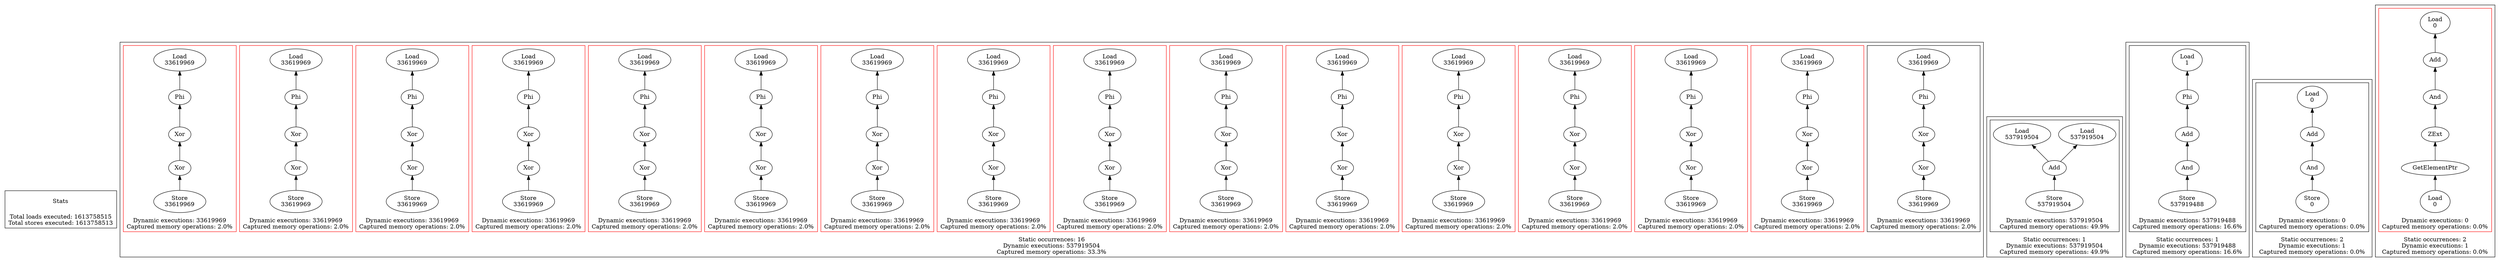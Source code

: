 strict digraph {
rankdir=BT
subgraph {
Stats [shape=plaintext]
cluster=true
label="Total loads executed: 1613758515\nTotal stores executed: 1613758513"
}
subgraph {
subgraph {
"0_0_128" [label="Xor"]
"0_0_80" [label="Xor"]
"0_0_128" -> "0_0_80"
{
rank=min
"0_0_35" [label="Store\n33619969"]
}
"0_0_35" -> "0_0_128"
"0_0_53" [label="Phi"]
"0_0_18" [label="Load\n33619969"]
"0_0_53" -> "0_0_18"
"0_0_80" -> "0_0_53"
cluster=true
label="Dynamic executions: 33619969\nCaptured memory operations: 2.0%"
}
subgraph {
"0_1_54" [label="Phi"]
"0_1_19" [label="Load\n33619969"]
"0_1_54" -> "0_1_19"
{
rank=min
"0_1_36" [label="Store\n33619969"]
}
"0_1_155" [label="Xor"]
"0_1_36" -> "0_1_155"
"0_1_77" [label="Xor"]
"0_1_155" -> "0_1_77"
"0_1_77" -> "0_1_54"
cluster=true
label="Dynamic executions: 33619969\nCaptured memory operations: 2.0%"
color=red
}
subgraph {
"0_2_55" [label="Phi"]
"0_2_20" [label="Load\n33619969"]
"0_2_55" -> "0_2_20"
"0_2_71" [label="Xor"]
"0_2_71" -> "0_2_55"
"0_2_137" [label="Xor"]
"0_2_137" -> "0_2_71"
{
rank=min
"0_2_37" [label="Store\n33619969"]
}
"0_2_37" -> "0_2_137"
cluster=true
label="Dynamic executions: 33619969\nCaptured memory operations: 2.0%"
color=red
}
subgraph {
"0_3_146" [label="Xor"]
"0_3_74" [label="Xor"]
"0_3_146" -> "0_3_74"
"0_3_56" [label="Phi"]
"0_3_21" [label="Load\n33619969"]
"0_3_56" -> "0_3_21"
"0_3_74" -> "0_3_56"
{
rank=min
"0_3_38" [label="Store\n33619969"]
}
"0_3_38" -> "0_3_146"
cluster=true
label="Dynamic executions: 33619969\nCaptured memory operations: 2.0%"
color=red
}
subgraph {
"0_4_92" [label="Xor"]
"0_4_57" [label="Phi"]
"0_4_92" -> "0_4_57"
"0_4_22" [label="Load\n33619969"]
"0_4_57" -> "0_4_22"
{
rank=min
"0_4_39" [label="Store\n33619969"]
}
"0_4_140" [label="Xor"]
"0_4_39" -> "0_4_140"
"0_4_140" -> "0_4_92"
cluster=true
label="Dynamic executions: 33619969\nCaptured memory operations: 2.0%"
color=red
}
subgraph {
"0_5_89" [label="Xor"]
"0_5_58" [label="Phi"]
"0_5_89" -> "0_5_58"
"0_5_119" [label="Xor"]
"0_5_119" -> "0_5_89"
{
rank=min
"0_5_40" [label="Store\n33619969"]
}
"0_5_40" -> "0_5_119"
"0_5_23" [label="Load\n33619969"]
"0_5_58" -> "0_5_23"
cluster=true
label="Dynamic executions: 33619969\nCaptured memory operations: 2.0%"
color=red
}
subgraph {
"0_6_59" [label="Phi"]
"0_6_24" [label="Load\n33619969"]
"0_6_59" -> "0_6_24"
{
rank=min
"0_6_41" [label="Store\n33619969"]
}
"0_6_149" [label="Xor"]
"0_6_41" -> "0_6_149"
"0_6_83" [label="Xor"]
"0_6_83" -> "0_6_59"
"0_6_149" -> "0_6_83"
cluster=true
label="Dynamic executions: 33619969\nCaptured memory operations: 2.0%"
color=red
}
subgraph {
{
rank=min
"0_7_42" [label="Store\n33619969"]
}
"0_7_158" [label="Xor"]
"0_7_42" -> "0_7_158"
"0_7_60" [label="Phi"]
"0_7_25" [label="Load\n33619969"]
"0_7_60" -> "0_7_25"
"0_7_86" [label="Xor"]
"0_7_86" -> "0_7_60"
"0_7_158" -> "0_7_86"
cluster=true
label="Dynamic executions: 33619969\nCaptured memory operations: 2.0%"
color=red
}
subgraph {
{
rank=min
"0_8_43" [label="Store\n33619969"]
}
"0_8_152" [label="Xor"]
"0_8_43" -> "0_8_152"
"0_8_61" [label="Phi"]
"0_8_26" [label="Load\n33619969"]
"0_8_61" -> "0_8_26"
"0_8_104" [label="Xor"]
"0_8_152" -> "0_8_104"
"0_8_104" -> "0_8_61"
cluster=true
label="Dynamic executions: 33619969\nCaptured memory operations: 2.0%"
color=red
}
subgraph {
{
rank=min
"0_9_44" [label="Store\n33619969"]
}
"0_9_131" [label="Xor"]
"0_9_44" -> "0_9_131"
"0_9_101" [label="Xor"]
"0_9_62" [label="Phi"]
"0_9_101" -> "0_9_62"
"0_9_27" [label="Load\n33619969"]
"0_9_62" -> "0_9_27"
"0_9_131" -> "0_9_101"
cluster=true
label="Dynamic executions: 33619969\nCaptured memory operations: 2.0%"
color=red
}
subgraph {
"0_10_95" [label="Xor"]
"0_10_63" [label="Phi"]
"0_10_95" -> "0_10_63"
"0_10_28" [label="Load\n33619969"]
"0_10_63" -> "0_10_28"
"0_10_161" [label="Xor"]
"0_10_161" -> "0_10_95"
{
rank=min
"0_10_45" [label="Store\n33619969"]
}
"0_10_45" -> "0_10_161"
cluster=true
label="Dynamic executions: 33619969\nCaptured memory operations: 2.0%"
color=red
}
subgraph {
"0_11_122" [label="Xor"]
"0_11_98" [label="Xor"]
"0_11_122" -> "0_11_98"
{
rank=min
"0_11_46" [label="Store\n33619969"]
}
"0_11_46" -> "0_11_122"
"0_11_64" [label="Phi"]
"0_11_29" [label="Load\n33619969"]
"0_11_64" -> "0_11_29"
"0_11_98" -> "0_11_64"
cluster=true
label="Dynamic executions: 33619969\nCaptured memory operations: 2.0%"
color=red
}
subgraph {
"0_12_65" [label="Phi"]
"0_12_30" [label="Load\n33619969"]
"0_12_65" -> "0_12_30"
"0_12_164" [label="Xor"]
"0_12_116" [label="Xor"]
"0_12_164" -> "0_12_116"
{
rank=min
"0_12_47" [label="Store\n33619969"]
}
"0_12_47" -> "0_12_164"
"0_12_116" -> "0_12_65"
cluster=true
label="Dynamic executions: 33619969\nCaptured memory operations: 2.0%"
color=red
}
subgraph {
"0_13_113" [label="Xor"]
"0_13_66" [label="Phi"]
"0_13_113" -> "0_13_66"
"0_13_31" [label="Load\n33619969"]
"0_13_66" -> "0_13_31"
{
rank=min
"0_13_48" [label="Store\n33619969"]
}
"0_13_143" [label="Xor"]
"0_13_48" -> "0_13_143"
"0_13_143" -> "0_13_113"
cluster=true
label="Dynamic executions: 33619969\nCaptured memory operations: 2.0%"
color=red
}
subgraph {
"0_14_67" [label="Phi"]
"0_14_32" [label="Load\n33619969"]
"0_14_67" -> "0_14_32"
"0_14_107" [label="Xor"]
"0_14_107" -> "0_14_67"
"0_14_125" [label="Xor"]
"0_14_125" -> "0_14_107"
{
rank=min
"0_14_49" [label="Store\n33619969"]
}
"0_14_49" -> "0_14_125"
cluster=true
label="Dynamic executions: 33619969\nCaptured memory operations: 2.0%"
color=red
}
subgraph {
"0_15_68" [label="Phi"]
"0_15_33" [label="Load\n33619969"]
"0_15_68" -> "0_15_33"
"0_15_134" [label="Xor"]
"0_15_110" [label="Xor"]
"0_15_134" -> "0_15_110"
"0_15_110" -> "0_15_68"
{
rank=min
"0_15_50" [label="Store\n33619969"]
}
"0_15_50" -> "0_15_134"
cluster=true
label="Dynamic executions: 33619969\nCaptured memory operations: 2.0%"
color=red
}
cluster=true
label="Static occurrences: 16\nDynamic executions: 537919504\nCaptured memory operations: 33.3%"
}
subgraph {
subgraph {
"1_0_173" [label="Add"]
"1_0_170" [label="Load\n537919504"]
"1_0_173" -> "1_0_170"
"1_0_172" [label="Load\n537919504"]
"1_0_173" -> "1_0_172"
{
rank=min
"1_0_175" [label="Store\n537919504"]
}
"1_0_175" -> "1_0_173"
cluster=true
label="Dynamic executions: 537919504\nCaptured memory operations: 49.9%"
}
cluster=true
label="Static occurrences: 1\nDynamic executions: 537919504\nCaptured memory operations: 49.9%"
}
subgraph {
subgraph {
"2_0_208" [label="Phi"]
"2_0_194" [label="Load\n1"]
"2_0_208" -> "2_0_194"
"2_0_213" [label="Add"]
"2_0_213" -> "2_0_208"
"2_0_214" [label="And"]
"2_0_214" -> "2_0_213"
{
rank=min
"2_0_215" [label="Store\n537919488"]
}
"2_0_215" -> "2_0_214"
cluster=true
label="Dynamic executions: 537919488\nCaptured memory operations: 16.6%"
}
cluster=true
label="Static occurrences: 1\nDynamic executions: 537919488\nCaptured memory operations: 16.6%"
}
subgraph {
subgraph {
"3_0_187" [label="And"]
"3_0_186" [label="Add"]
"3_0_187" -> "3_0_186"
{
rank=min
"3_0_188" [label="Store\n0"]
}
"3_0_188" -> "3_0_187"
"3_0_181" [label="Load\n0"]
"3_0_186" -> "3_0_181"
cluster=true
label="Dynamic executions: 0\nCaptured memory operations: 0.0%"
}
cluster=true
label="Static occurrences: 2\nDynamic executions: 1\nCaptured memory operations: 0.0%"
}
subgraph {
subgraph {
"4_0_187" [label="And"]
"4_0_186" [label="Add"]
"4_0_187" -> "4_0_186"
"4_0_190" [label="GetElementPtr"]
"4_0_189" [label="ZExt"]
"4_0_190" -> "4_0_189"
{
rank=min
"4_0_191" [label="Load\n0"]
}
"4_0_191" -> "4_0_190"
"4_0_189" -> "4_0_187"
"4_0_181" [label="Load\n0"]
"4_0_186" -> "4_0_181"
cluster=true
label="Dynamic executions: 0\nCaptured memory operations: 0.0%"
color=red
}
cluster=true
label="Static occurrences: 2\nDynamic executions: 1\nCaptured memory operations: 0.0%"
}
}
